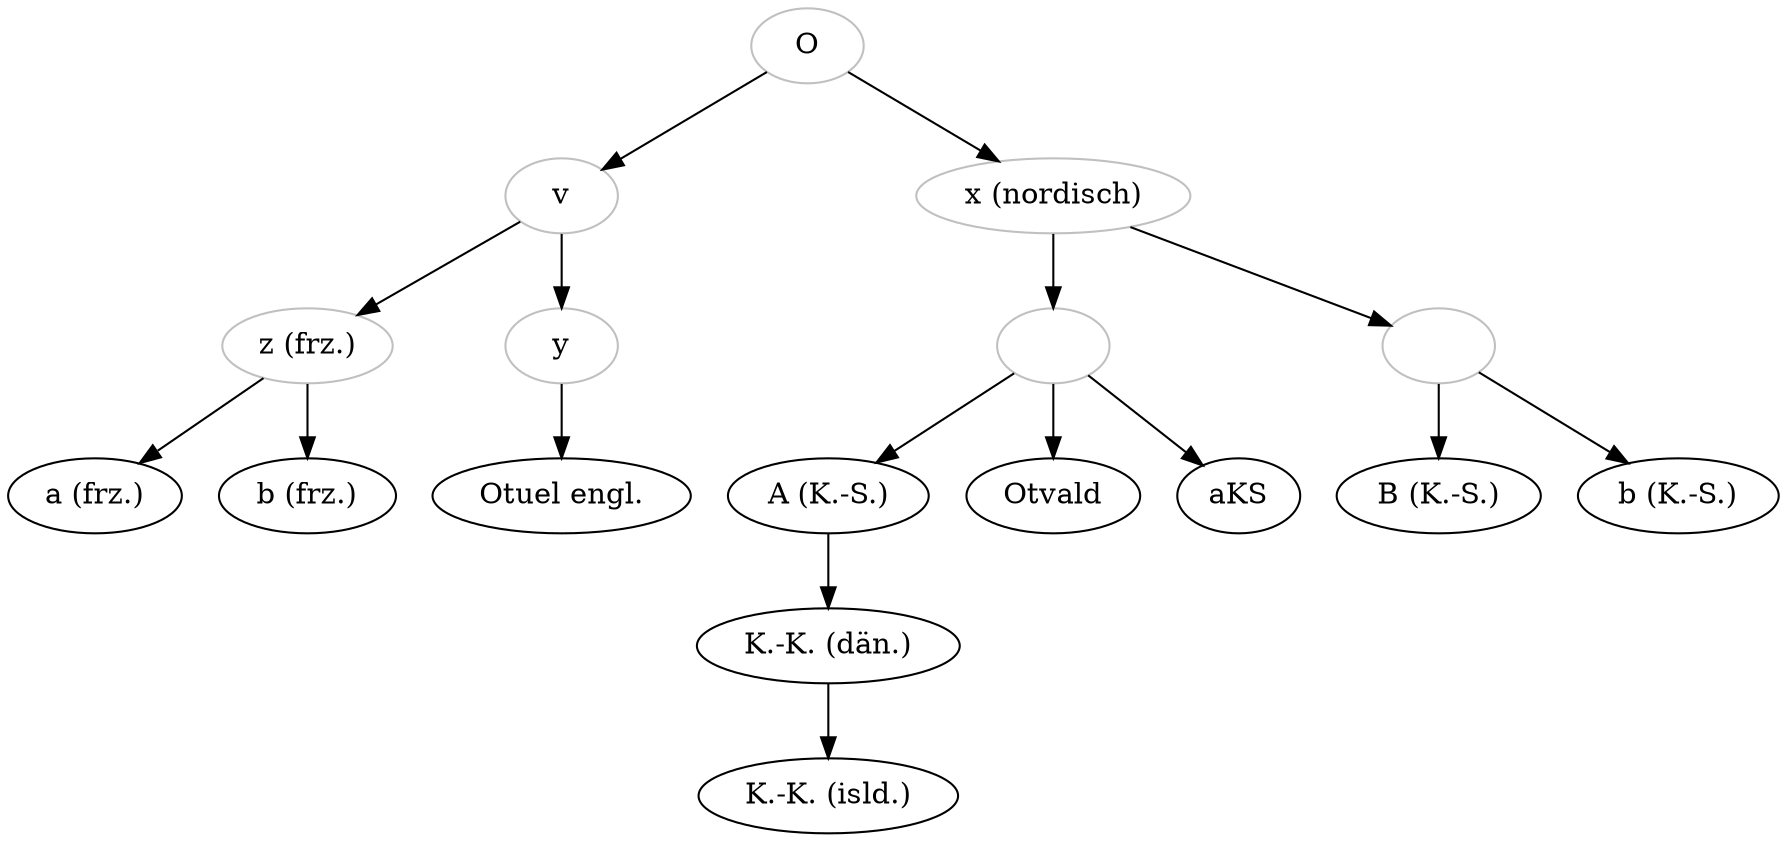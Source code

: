 digraph {
O[color="grey"];
v[color="grey"];
zFr[color="grey", label="z (frz.)"];
aFr[label="a (frz.)"];
bFr[label="b (frz.)"];
y[color="grey"];
otEng[label="Otuel engl."]
x[color="grey", label="x (nordisch)"];
2[color="grey", label=""];
AKS[label="A (K.-S.)"];
kkDan[label="K.-K. (dän.)"];
kkIsl[label="K.-K. (isld.)"];
1[color="grey", label=""];
BKS[label="B (K.-S.)"];
bKS[label="b (K.-S.)"];


O->v;
v->y;
y->otEng;
v->zFr;
zFr->bFr;
zFr->aFr
O->x;
x->2;
2->AKS;
AKS->kkDan;
kkDan->kkIsl;
2->Otvald;
2->aKS;
x->1;
1->BKS;
1->bKS;


}